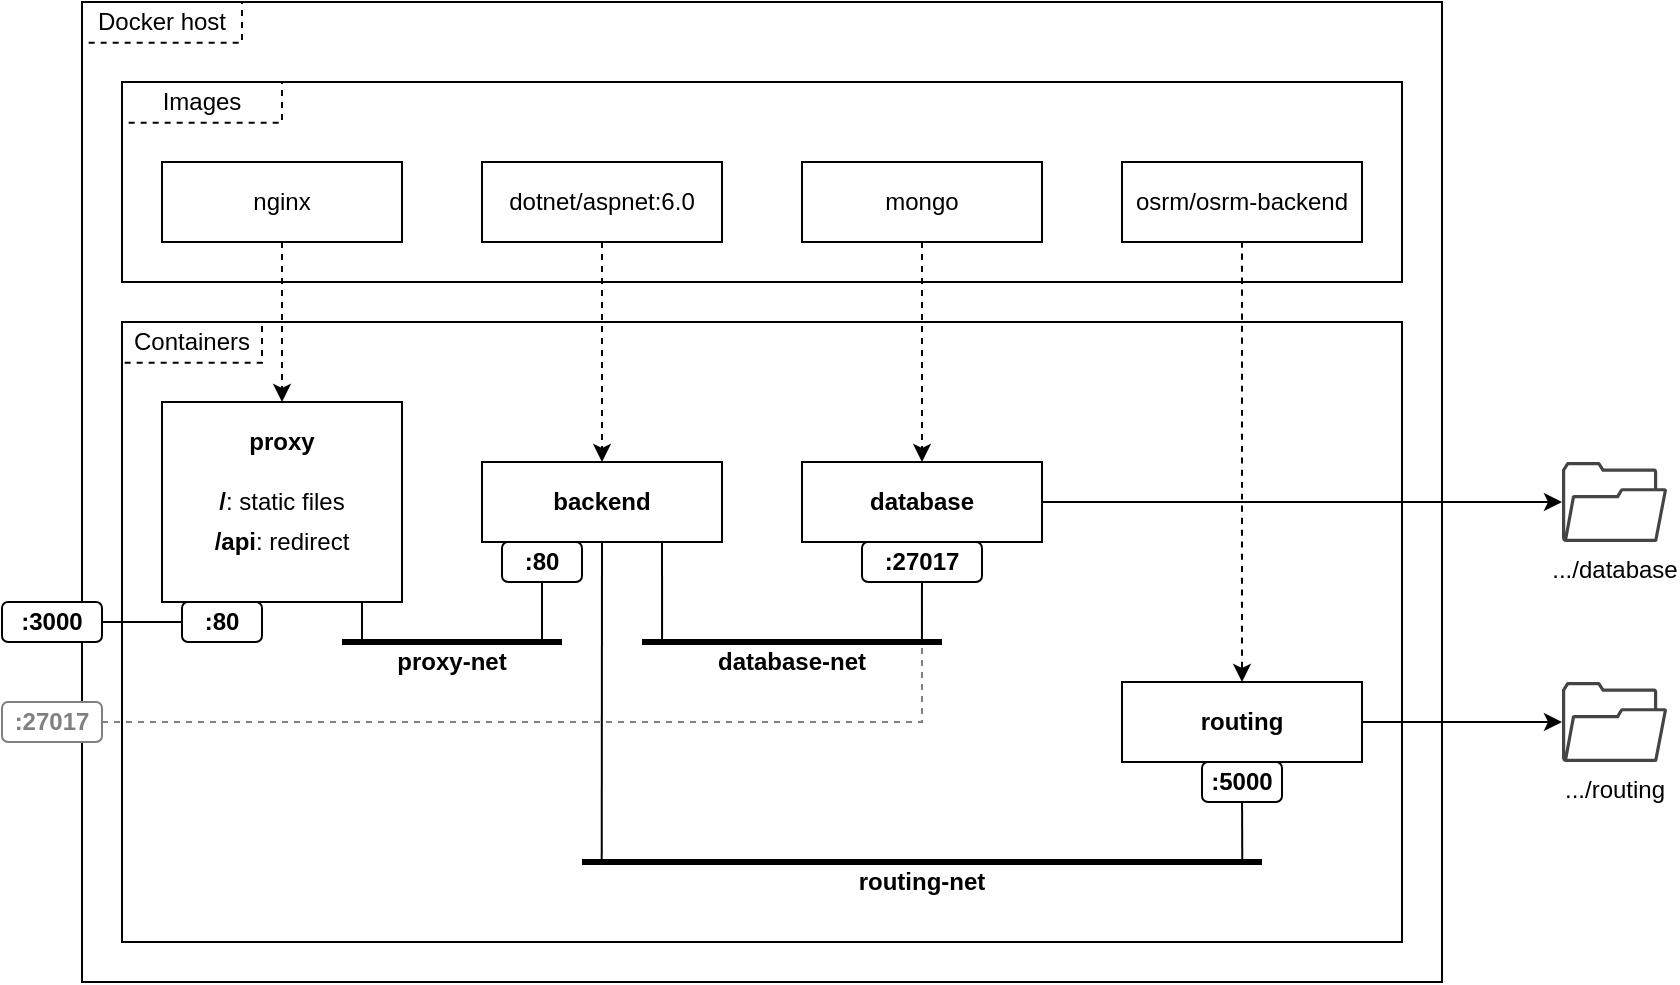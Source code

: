 <mxfile version="22.0.8" type="device">
  <diagram name="Page-1" id="QBolJaV6OBqJcw5gbQAe">
    <mxGraphModel dx="1114" dy="602" grid="1" gridSize="10" guides="1" tooltips="1" connect="1" arrows="1" fold="1" page="1" pageScale="1" pageWidth="1169" pageHeight="827" math="0" shadow="0">
      <root>
        <mxCell id="0" />
        <mxCell id="1" parent="0" />
        <mxCell id="-uxwn5dgfjgssfpy-yIk-28" value="" style="rounded=0;whiteSpace=wrap;html=1;fillColor=none;" parent="1" vertex="1">
          <mxGeometry x="80" y="40" width="680" height="490" as="geometry" />
        </mxCell>
        <mxCell id="-uxwn5dgfjgssfpy-yIk-71" value="" style="rounded=0;whiteSpace=wrap;html=1;fillColor=none;strokeColor=#000000;" parent="1" vertex="1">
          <mxGeometry x="100" y="200" width="640" height="310" as="geometry" />
        </mxCell>
        <mxCell id="-uxwn5dgfjgssfpy-yIk-59" value="" style="endArrow=none;html=1;rounded=0;strokeColor=#808080;fillColor=#ffe6cc;dashed=1;fontColor=#808080;" parent="1" source="-uxwn5dgfjgssfpy-yIk-58" target="-uxwn5dgfjgssfpy-yIk-14" edge="1">
          <mxGeometry width="50" height="50" relative="1" as="geometry">
            <mxPoint x="600" y="420" as="sourcePoint" />
            <mxPoint x="600" y="400" as="targetPoint" />
            <Array as="points">
              <mxPoint x="500" y="400" />
            </Array>
          </mxGeometry>
        </mxCell>
        <mxCell id="-uxwn5dgfjgssfpy-yIk-29" value="Docker host" style="text;html=1;strokeColor=default;fillColor=none;align=center;verticalAlign=middle;whiteSpace=wrap;rounded=0;dashed=1;strokeWidth=1;" parent="1" vertex="1">
          <mxGeometry x="80" y="40" width="80" height="20.34" as="geometry" />
        </mxCell>
        <mxCell id="-uxwn5dgfjgssfpy-yIk-4" value="" style="endArrow=none;html=1;rounded=0;exitX=0.971;exitY=0;exitDx=0;exitDy=0;exitPerimeter=0;" parent="1" source="-uxwn5dgfjgssfpy-yIk-11" target="-uxwn5dgfjgssfpy-yIk-5" edge="1">
          <mxGeometry width="50" height="50" relative="1" as="geometry">
            <mxPoint x="590" y="590" as="sourcePoint" />
            <mxPoint x="560" y="600" as="targetPoint" />
          </mxGeometry>
        </mxCell>
        <mxCell id="-uxwn5dgfjgssfpy-yIk-6" value="" style="endArrow=none;html=1;rounded=0;strokeWidth=3;exitX=0;exitY=0;exitDx=0;exitDy=0;entryX=1;entryY=0;entryDx=0;entryDy=0;" parent="1" source="-uxwn5dgfjgssfpy-yIk-11" target="-uxwn5dgfjgssfpy-yIk-11" edge="1">
          <mxGeometry width="50" height="50" relative="1" as="geometry">
            <mxPoint x="400" y="590" as="sourcePoint" />
            <mxPoint x="600" y="590" as="targetPoint" />
          </mxGeometry>
        </mxCell>
        <mxCell id="-uxwn5dgfjgssfpy-yIk-10" value="" style="rounded=0;whiteSpace=wrap;html=1;" parent="1" vertex="1">
          <mxGeometry x="440" y="270" width="120" height="40" as="geometry" />
        </mxCell>
        <mxCell id="-uxwn5dgfjgssfpy-yIk-11" value="routing-net" style="text;html=1;align=center;verticalAlign=middle;whiteSpace=wrap;rounded=0;fontStyle=1;fillColor=none;" parent="1" vertex="1">
          <mxGeometry x="330" y="470" width="340" height="20" as="geometry" />
        </mxCell>
        <mxCell id="-uxwn5dgfjgssfpy-yIk-14" value="&lt;b&gt;:27017&lt;/b&gt;" style="rounded=1;whiteSpace=wrap;html=1;" parent="1" vertex="1">
          <mxGeometry x="470" y="310" width="60" height="20" as="geometry" />
        </mxCell>
        <mxCell id="-uxwn5dgfjgssfpy-yIk-15" value="" style="endArrow=none;html=1;rounded=0;strokeWidth=3;exitX=0;exitY=0;exitDx=0;exitDy=0;entryX=1;entryY=0;entryDx=0;entryDy=0;" parent="1" source="-uxwn5dgfjgssfpy-yIk-18" target="-uxwn5dgfjgssfpy-yIk-18" edge="1">
          <mxGeometry width="50" height="50" relative="1" as="geometry">
            <mxPoint x="430" y="400" as="sourcePoint" />
            <mxPoint x="600" y="400" as="targetPoint" />
          </mxGeometry>
        </mxCell>
        <mxCell id="-uxwn5dgfjgssfpy-yIk-16" value="" style="endArrow=none;html=1;rounded=0;exitX=0.933;exitY=0;exitDx=0;exitDy=0;exitPerimeter=0;" parent="1" source="-uxwn5dgfjgssfpy-yIk-18" target="-uxwn5dgfjgssfpy-yIk-14" edge="1">
          <mxGeometry width="50" height="50" relative="1" as="geometry">
            <mxPoint x="590" y="410" as="sourcePoint" />
            <mxPoint x="640" y="390" as="targetPoint" />
          </mxGeometry>
        </mxCell>
        <mxCell id="-uxwn5dgfjgssfpy-yIk-17" value="database" style="text;html=1;strokeColor=none;fillColor=none;align=center;verticalAlign=middle;whiteSpace=wrap;rounded=0;fontStyle=1" parent="1" vertex="1">
          <mxGeometry x="450" y="280" width="100" height="20" as="geometry" />
        </mxCell>
        <mxCell id="-uxwn5dgfjgssfpy-yIk-18" value="database-net" style="text;html=1;align=center;verticalAlign=middle;whiteSpace=wrap;rounded=0;fontStyle=1;fillColor=none;" parent="1" vertex="1">
          <mxGeometry x="360" y="360" width="150" height="20" as="geometry" />
        </mxCell>
        <mxCell id="-uxwn5dgfjgssfpy-yIk-21" value="" style="endArrow=none;html=1;rounded=0;entryX=0.067;entryY=0;entryDx=0;entryDy=0;entryPerimeter=0;exitX=0.75;exitY=1;exitDx=0;exitDy=0;" parent="1" source="-uxwn5dgfjgssfpy-yIk-20" target="-uxwn5dgfjgssfpy-yIk-18" edge="1">
          <mxGeometry width="50" height="50" relative="1" as="geometry">
            <mxPoint x="370" y="280" as="sourcePoint" />
            <mxPoint x="439.89" y="410" as="targetPoint" />
          </mxGeometry>
        </mxCell>
        <mxCell id="-uxwn5dgfjgssfpy-yIk-23" value="" style="endArrow=none;html=1;rounded=0;entryX=0.5;entryY=1;entryDx=0;entryDy=0;exitX=0.029;exitY=0;exitDx=0;exitDy=0;exitPerimeter=0;" parent="1" source="-uxwn5dgfjgssfpy-yIk-11" target="-uxwn5dgfjgssfpy-yIk-20" edge="1">
          <mxGeometry width="50" height="50" relative="1" as="geometry">
            <mxPoint x="340" y="520" as="sourcePoint" />
            <mxPoint x="390" y="400" as="targetPoint" />
          </mxGeometry>
        </mxCell>
        <mxCell id="-uxwn5dgfjgssfpy-yIk-26" value="" style="endArrow=none;html=1;rounded=0;exitX=0.909;exitY=0;exitDx=0;exitDy=0;exitPerimeter=0;" parent="1" source="-uxwn5dgfjgssfpy-yIk-38" target="-uxwn5dgfjgssfpy-yIk-25" edge="1">
          <mxGeometry width="50" height="50" relative="1" as="geometry">
            <mxPoint x="320" y="370" as="sourcePoint" />
            <mxPoint x="319.71" y="380" as="targetPoint" />
          </mxGeometry>
        </mxCell>
        <mxCell id="-uxwn5dgfjgssfpy-yIk-33" value="" style="endArrow=classic;html=1;rounded=0;" parent="1" source="-uxwn5dgfjgssfpy-yIk-10" target="8_m2zS--nm-gWROkUWk2-4" edge="1">
          <mxGeometry width="50" height="50" relative="1" as="geometry">
            <mxPoint x="660" y="310" as="sourcePoint" />
            <mxPoint x="820" y="290" as="targetPoint" />
          </mxGeometry>
        </mxCell>
        <mxCell id="-uxwn5dgfjgssfpy-yIk-35" value="" style="endArrow=classic;html=1;rounded=0;" parent="1" source="-uxwn5dgfjgssfpy-yIk-2" target="8_m2zS--nm-gWROkUWk2-5" edge="1">
          <mxGeometry width="50" height="50" relative="1" as="geometry">
            <mxPoint x="720" y="400" as="sourcePoint" />
            <mxPoint x="820" y="430" as="targetPoint" />
          </mxGeometry>
        </mxCell>
        <mxCell id="-uxwn5dgfjgssfpy-yIk-37" value="" style="endArrow=none;html=1;rounded=0;strokeWidth=3;exitX=0;exitY=0;exitDx=0;exitDy=0;entryX=1;entryY=0;entryDx=0;entryDy=0;" parent="1" source="-uxwn5dgfjgssfpy-yIk-38" target="-uxwn5dgfjgssfpy-yIk-38" edge="1">
          <mxGeometry width="50" height="50" relative="1" as="geometry">
            <mxPoint x="224.14" y="370" as="sourcePoint" />
            <mxPoint x="364.14" y="370" as="targetPoint" />
          </mxGeometry>
        </mxCell>
        <mxCell id="-uxwn5dgfjgssfpy-yIk-38" value="proxy-net" style="text;html=1;align=center;verticalAlign=middle;whiteSpace=wrap;rounded=0;fontStyle=1;fillColor=none;" parent="1" vertex="1">
          <mxGeometry x="210" y="360" width="110" height="20" as="geometry" />
        </mxCell>
        <mxCell id="-uxwn5dgfjgssfpy-yIk-42" value="" style="endArrow=none;html=1;rounded=0;exitX=0.75;exitY=1;exitDx=0;exitDy=0;entryX=0.091;entryY=0;entryDx=0;entryDy=0;entryPerimeter=0;" parent="1" target="-uxwn5dgfjgssfpy-yIk-38" edge="1">
          <mxGeometry width="50" height="50" relative="1" as="geometry">
            <mxPoint x="220" y="340" as="sourcePoint" />
            <mxPoint x="220" y="370" as="targetPoint" />
          </mxGeometry>
        </mxCell>
        <mxCell id="-uxwn5dgfjgssfpy-yIk-49" value="&lt;b&gt;:80&lt;/b&gt;" style="rounded=1;whiteSpace=wrap;html=1;" parent="1" vertex="1">
          <mxGeometry x="130" y="340" width="40" height="20" as="geometry" />
        </mxCell>
        <mxCell id="-uxwn5dgfjgssfpy-yIk-52" value="&lt;b&gt;:3000&lt;/b&gt;" style="rounded=1;whiteSpace=wrap;html=1;" parent="1" vertex="1">
          <mxGeometry x="40" y="340" width="50" height="20" as="geometry" />
        </mxCell>
        <mxCell id="-uxwn5dgfjgssfpy-yIk-53" value="" style="endArrow=none;html=1;rounded=1;" parent="1" source="-uxwn5dgfjgssfpy-yIk-49" target="-uxwn5dgfjgssfpy-yIk-52" edge="1">
          <mxGeometry width="50" height="50" relative="1" as="geometry">
            <mxPoint x="60" y="380" as="sourcePoint" />
            <mxPoint x="30" y="410" as="targetPoint" />
          </mxGeometry>
        </mxCell>
        <mxCell id="-uxwn5dgfjgssfpy-yIk-58" value="&lt;b&gt;:27017&lt;/b&gt;" style="rounded=1;whiteSpace=wrap;html=1;strokeColor=#808080;fontColor=#808080;" parent="1" vertex="1">
          <mxGeometry x="40" y="390" width="50" height="20" as="geometry" />
        </mxCell>
        <mxCell id="-uxwn5dgfjgssfpy-yIk-65" value="" style="rounded=0;whiteSpace=wrap;html=1;fillColor=none;strokeColor=#000000;" parent="1" vertex="1">
          <mxGeometry x="100" y="80" width="640" height="100" as="geometry" />
        </mxCell>
        <mxCell id="-uxwn5dgfjgssfpy-yIk-66" value="Images" style="text;html=1;strokeColor=#000000;fillColor=none;align=center;verticalAlign=middle;whiteSpace=wrap;rounded=0;dashed=1;strokeWidth=1;" parent="1" vertex="1">
          <mxGeometry x="100" y="80" width="80" height="20.34" as="geometry" />
        </mxCell>
        <mxCell id="-uxwn5dgfjgssfpy-yIk-72" value="Containers" style="text;html=1;strokeColor=#000000;fillColor=none;align=center;verticalAlign=middle;whiteSpace=wrap;rounded=0;dashed=1;strokeWidth=1;" parent="1" vertex="1">
          <mxGeometry x="100" y="200" width="70" height="20.34" as="geometry" />
        </mxCell>
        <mxCell id="-uxwn5dgfjgssfpy-yIk-74" value="" style="endArrow=classic;html=1;rounded=0;dashed=1;" parent="1" source="-uxwn5dgfjgssfpy-yIk-67" target="-uxwn5dgfjgssfpy-yIk-20" edge="1">
          <mxGeometry width="50" height="50" relative="1" as="geometry">
            <mxPoint x="330" y="360" as="sourcePoint" />
            <mxPoint x="380" y="310" as="targetPoint" />
          </mxGeometry>
        </mxCell>
        <mxCell id="-uxwn5dgfjgssfpy-yIk-79" style="edgeStyle=orthogonalEdgeStyle;rounded=0;orthogonalLoop=1;jettySize=auto;html=1;dashed=1;" parent="1" source="-uxwn5dgfjgssfpy-yIk-75" target="-uxwn5dgfjgssfpy-yIk-39" edge="1">
          <mxGeometry relative="1" as="geometry" />
        </mxCell>
        <mxCell id="-uxwn5dgfjgssfpy-yIk-84" value="" style="endArrow=classic;html=1;curved=1;dashed=1;" parent="1" source="-uxwn5dgfjgssfpy-yIk-80" target="-uxwn5dgfjgssfpy-yIk-2" edge="1">
          <mxGeometry width="50" height="50" relative="1" as="geometry">
            <mxPoint x="470" y="310" as="sourcePoint" />
            <mxPoint x="493" y="380" as="targetPoint" />
            <Array as="points" />
          </mxGeometry>
        </mxCell>
        <mxCell id="-uxwn5dgfjgssfpy-yIk-86" value="" style="group" parent="1" vertex="1" connectable="0">
          <mxGeometry x="120" y="120" width="120" height="40" as="geometry" />
        </mxCell>
        <mxCell id="-uxwn5dgfjgssfpy-yIk-75" value="" style="rounded=0;whiteSpace=wrap;html=1;glass=0;shadow=0;" parent="-uxwn5dgfjgssfpy-yIk-86" vertex="1">
          <mxGeometry width="120" height="40" as="geometry" />
        </mxCell>
        <UserObject label="nginx" linkTarget="_blank" id="-uxwn5dgfjgssfpy-yIk-78">
          <mxCell style="text;strokeColor=none;fillColor=none;align=center;verticalAlign=middle;rounded=0;whiteSpace=wrap;html=1;labelBorderColor=none;labelBackgroundColor=none;" parent="-uxwn5dgfjgssfpy-yIk-86" vertex="1">
            <mxGeometry width="120" height="40" as="geometry" />
          </mxCell>
        </UserObject>
        <mxCell id="-uxwn5dgfjgssfpy-yIk-87" value="" style="group" parent="1" vertex="1" connectable="0">
          <mxGeometry x="120" y="240" width="120" height="100" as="geometry" />
        </mxCell>
        <mxCell id="-uxwn5dgfjgssfpy-yIk-39" value="" style="rounded=0;whiteSpace=wrap;html=1;glass=0;shadow=0;" parent="-uxwn5dgfjgssfpy-yIk-87" vertex="1">
          <mxGeometry width="120" height="100" as="geometry" />
        </mxCell>
        <mxCell id="-uxwn5dgfjgssfpy-yIk-41" value="proxy" style="text;html=1;strokeColor=none;fillColor=none;align=center;verticalAlign=middle;whiteSpace=wrap;rounded=0;fontStyle=1" parent="-uxwn5dgfjgssfpy-yIk-87" vertex="1">
          <mxGeometry x="10" y="10" width="100" height="20" as="geometry" />
        </mxCell>
        <mxCell id="-uxwn5dgfjgssfpy-yIk-54" value="&lt;b&gt;/&lt;/b&gt;: static files" style="text;html=1;strokeColor=none;fillColor=none;align=center;verticalAlign=middle;whiteSpace=wrap;rounded=0;dashed=1;strokeWidth=1;" parent="-uxwn5dgfjgssfpy-yIk-87" vertex="1">
          <mxGeometry x="10" y="39.66" width="100" height="20.34" as="geometry" />
        </mxCell>
        <mxCell id="-uxwn5dgfjgssfpy-yIk-55" value="&lt;b&gt;/api&lt;/b&gt;: redirect" style="text;html=1;strokeColor=none;fillColor=none;align=center;verticalAlign=middle;whiteSpace=wrap;rounded=0;dashed=1;strokeWidth=1;" parent="-uxwn5dgfjgssfpy-yIk-87" vertex="1">
          <mxGeometry x="10" y="60" width="100" height="20.34" as="geometry" />
        </mxCell>
        <mxCell id="-uxwn5dgfjgssfpy-yIk-99" value="" style="endArrow=classic;html=1;rounded=0;dashed=1;" parent="1" source="-uxwn5dgfjgssfpy-yIk-91" target="-uxwn5dgfjgssfpy-yIk-10" edge="1">
          <mxGeometry width="50" height="50" relative="1" as="geometry">
            <mxPoint x="466" y="230" as="sourcePoint" />
            <mxPoint x="410" y="500" as="targetPoint" />
          </mxGeometry>
        </mxCell>
        <mxCell id="-uxwn5dgfjgssfpy-yIk-101" value="" style="group" parent="1" vertex="1" connectable="0">
          <mxGeometry x="280" y="270" width="120" height="60" as="geometry" />
        </mxCell>
        <mxCell id="-uxwn5dgfjgssfpy-yIk-20" value="" style="rounded=0;whiteSpace=wrap;html=1;glass=0;shadow=0;" parent="-uxwn5dgfjgssfpy-yIk-101" vertex="1">
          <mxGeometry width="120" height="40" as="geometry" />
        </mxCell>
        <mxCell id="-uxwn5dgfjgssfpy-yIk-24" value="backend" style="text;html=1;strokeColor=none;fillColor=none;align=center;verticalAlign=middle;whiteSpace=wrap;rounded=0;fontStyle=1" parent="-uxwn5dgfjgssfpy-yIk-101" vertex="1">
          <mxGeometry x="10" y="10" width="100" height="20" as="geometry" />
        </mxCell>
        <mxCell id="-uxwn5dgfjgssfpy-yIk-25" value="&lt;b&gt;:80&lt;/b&gt;" style="rounded=1;whiteSpace=wrap;html=1;" parent="-uxwn5dgfjgssfpy-yIk-101" vertex="1">
          <mxGeometry x="10" y="40" width="40" height="20" as="geometry" />
        </mxCell>
        <mxCell id="-uxwn5dgfjgssfpy-yIk-105" value="" style="group" parent="1" vertex="1" connectable="0">
          <mxGeometry x="600" y="380" width="120" height="60" as="geometry" />
        </mxCell>
        <mxCell id="-uxwn5dgfjgssfpy-yIk-2" value="" style="rounded=0;whiteSpace=wrap;html=1;" parent="-uxwn5dgfjgssfpy-yIk-105" vertex="1">
          <mxGeometry width="120" height="40" as="geometry" />
        </mxCell>
        <mxCell id="-uxwn5dgfjgssfpy-yIk-3" value="routing" style="text;html=1;strokeColor=none;fillColor=none;align=center;verticalAlign=middle;whiteSpace=wrap;rounded=0;fontStyle=1" parent="-uxwn5dgfjgssfpy-yIk-105" vertex="1">
          <mxGeometry x="5" y="10" width="110" height="20" as="geometry" />
        </mxCell>
        <mxCell id="-uxwn5dgfjgssfpy-yIk-5" value="&lt;b&gt;:5000&lt;/b&gt;" style="rounded=1;whiteSpace=wrap;html=1;" parent="-uxwn5dgfjgssfpy-yIk-105" vertex="1">
          <mxGeometry x="40" y="40" width="40" height="20" as="geometry" />
        </mxCell>
        <mxCell id="8_m2zS--nm-gWROkUWk2-4" value=".../database" style="sketch=0;pointerEvents=1;shadow=0;dashed=0;html=1;strokeColor=none;fillColor=#434445;aspect=fixed;labelPosition=center;verticalLabelPosition=bottom;verticalAlign=top;align=center;outlineConnect=0;shape=mxgraph.vvd.folder;" parent="1" vertex="1">
          <mxGeometry x="820" y="270" width="52.63" height="40" as="geometry" />
        </mxCell>
        <mxCell id="8_m2zS--nm-gWROkUWk2-5" value=".../routing" style="sketch=0;pointerEvents=1;shadow=0;dashed=0;html=1;strokeColor=none;fillColor=#434445;aspect=fixed;labelPosition=center;verticalLabelPosition=bottom;verticalAlign=top;align=center;outlineConnect=0;shape=mxgraph.vvd.folder;" parent="1" vertex="1">
          <mxGeometry x="820" y="380" width="52.63" height="40" as="geometry" />
        </mxCell>
        <mxCell id="-uxwn5dgfjgssfpy-yIk-67" value="" style="rounded=0;whiteSpace=wrap;html=1;glass=0;shadow=0;" parent="1" vertex="1">
          <mxGeometry x="280" y="120" width="120" height="40" as="geometry" />
        </mxCell>
        <UserObject label="dotnet/aspnet:6.0" linkTarget="_blank" id="-uxwn5dgfjgssfpy-yIk-69">
          <mxCell style="text;strokeColor=none;fillColor=none;align=center;verticalAlign=middle;whiteSpace=wrap;rounded=0;html=1;" parent="1" vertex="1">
            <mxGeometry x="280" y="120" width="120" height="40" as="geometry" />
          </mxCell>
        </UserObject>
        <mxCell id="-uxwn5dgfjgssfpy-yIk-91" value="" style="rounded=0;whiteSpace=wrap;html=1;glass=0;shadow=0;container=0;" parent="1" vertex="1">
          <mxGeometry x="440" y="120" width="120" height="40" as="geometry" />
        </mxCell>
        <UserObject label="mongo" linkTarget="_blank" id="-uxwn5dgfjgssfpy-yIk-92">
          <mxCell style="text;strokeColor=none;fillColor=none;align=center;verticalAlign=middle;whiteSpace=wrap;rounded=0;html=1;container=0;" parent="1" vertex="1">
            <mxGeometry x="440" y="120" width="120" height="40" as="geometry" />
          </mxCell>
        </UserObject>
        <mxCell id="-uxwn5dgfjgssfpy-yIk-104" value="" style="group" parent="1" vertex="1" connectable="0">
          <mxGeometry x="600" y="120" width="120" height="70" as="geometry" />
        </mxCell>
        <mxCell id="-uxwn5dgfjgssfpy-yIk-80" value="" style="rounded=0;whiteSpace=wrap;html=1;glass=0;shadow=0;" parent="-uxwn5dgfjgssfpy-yIk-104" vertex="1">
          <mxGeometry width="120" height="40" as="geometry" />
        </mxCell>
        <mxCell id="-uxwn5dgfjgssfpy-yIk-81" value="osrm/osrm-backend" style="text;strokeColor=none;fillColor=none;align=center;verticalAlign=middle;whiteSpace=wrap;rounded=0;html=1;" parent="-uxwn5dgfjgssfpy-yIk-104" vertex="1">
          <mxGeometry width="120" height="40" as="geometry" />
        </mxCell>
      </root>
    </mxGraphModel>
  </diagram>
</mxfile>

